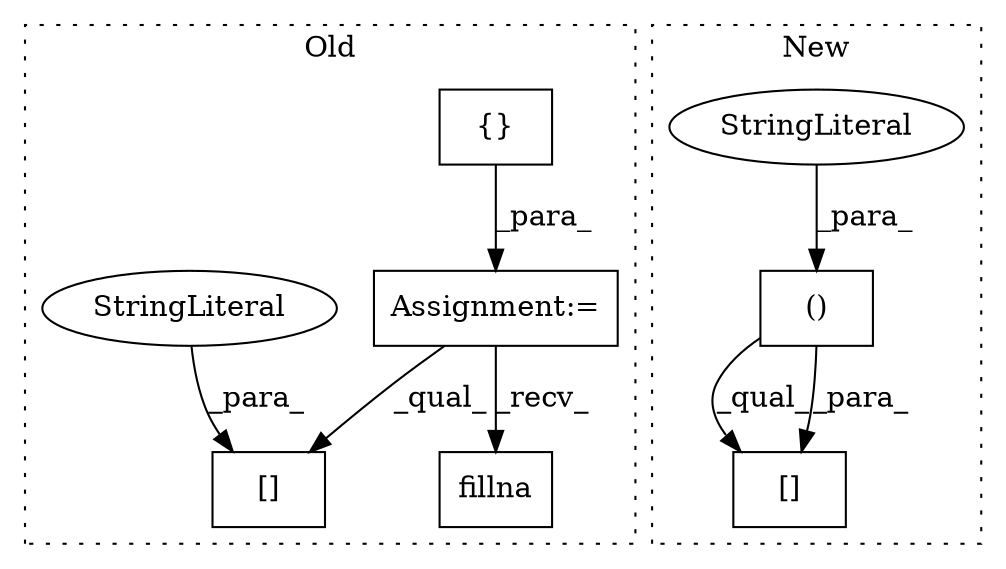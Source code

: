 digraph G {
subgraph cluster0 {
1 [label="fillna" a="32" s="2033,2041" l="7,1" shape="box"];
3 [label="Assignment:=" a="7" s="1812" l="1" shape="box"];
5 [label="{}" a="4" s="1825,1861" l="1,1" shape="box"];
7 [label="[]" a="2" s="1995,2003" l="3,1" shape="box"];
8 [label="StringLiteral" a="45" s="1998" l="5" shape="ellipse"];
label = "Old";
style="dotted";
}
subgraph cluster1 {
2 [label="()" a="106" s="1876" l="30" shape="box"];
4 [label="StringLiteral" a="45" s="1890" l="16" shape="ellipse"];
6 [label="[]" a="2" s="2050,2074" l="6,1" shape="box"];
label = "New";
style="dotted";
}
2 -> 6 [label="_qual_"];
2 -> 6 [label="_para_"];
3 -> 1 [label="_recv_"];
3 -> 7 [label="_qual_"];
4 -> 2 [label="_para_"];
5 -> 3 [label="_para_"];
8 -> 7 [label="_para_"];
}